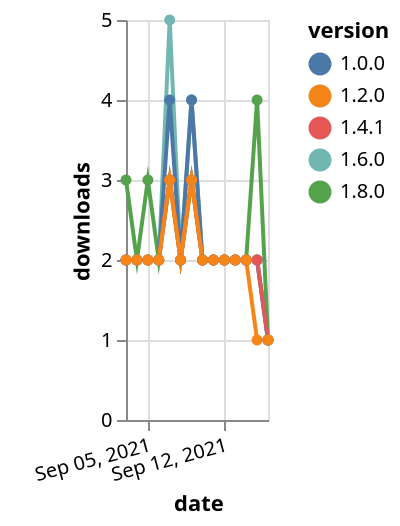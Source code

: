 {"$schema": "https://vega.github.io/schema/vega-lite/v5.json", "description": "A simple bar chart with embedded data.", "data": {"values": [{"date": "2021-09-03", "total": 741, "delta": 2, "version": "1.6.0"}, {"date": "2021-09-04", "total": 743, "delta": 2, "version": "1.6.0"}, {"date": "2021-09-05", "total": 745, "delta": 2, "version": "1.6.0"}, {"date": "2021-09-06", "total": 747, "delta": 2, "version": "1.6.0"}, {"date": "2021-09-07", "total": 752, "delta": 5, "version": "1.6.0"}, {"date": "2021-09-08", "total": 754, "delta": 2, "version": "1.6.0"}, {"date": "2021-09-09", "total": 758, "delta": 4, "version": "1.6.0"}, {"date": "2021-09-10", "total": 760, "delta": 2, "version": "1.6.0"}, {"date": "2021-09-11", "total": 762, "delta": 2, "version": "1.6.0"}, {"date": "2021-09-12", "total": 764, "delta": 2, "version": "1.6.0"}, {"date": "2021-09-13", "total": 766, "delta": 2, "version": "1.6.0"}, {"date": "2021-09-14", "total": 768, "delta": 2, "version": "1.6.0"}, {"date": "2021-09-15", "total": 770, "delta": 2, "version": "1.6.0"}, {"date": "2021-09-16", "total": 771, "delta": 1, "version": "1.6.0"}, {"date": "2021-09-03", "total": 245, "delta": 3, "version": "1.8.0"}, {"date": "2021-09-04", "total": 247, "delta": 2, "version": "1.8.0"}, {"date": "2021-09-05", "total": 250, "delta": 3, "version": "1.8.0"}, {"date": "2021-09-06", "total": 252, "delta": 2, "version": "1.8.0"}, {"date": "2021-09-07", "total": 255, "delta": 3, "version": "1.8.0"}, {"date": "2021-09-08", "total": 257, "delta": 2, "version": "1.8.0"}, {"date": "2021-09-09", "total": 260, "delta": 3, "version": "1.8.0"}, {"date": "2021-09-10", "total": 262, "delta": 2, "version": "1.8.0"}, {"date": "2021-09-11", "total": 264, "delta": 2, "version": "1.8.0"}, {"date": "2021-09-12", "total": 266, "delta": 2, "version": "1.8.0"}, {"date": "2021-09-13", "total": 268, "delta": 2, "version": "1.8.0"}, {"date": "2021-09-14", "total": 270, "delta": 2, "version": "1.8.0"}, {"date": "2021-09-15", "total": 274, "delta": 4, "version": "1.8.0"}, {"date": "2021-09-16", "total": 275, "delta": 1, "version": "1.8.0"}, {"date": "2021-09-03", "total": 1976, "delta": 2, "version": "1.0.0"}, {"date": "2021-09-04", "total": 1978, "delta": 2, "version": "1.0.0"}, {"date": "2021-09-05", "total": 1980, "delta": 2, "version": "1.0.0"}, {"date": "2021-09-06", "total": 1982, "delta": 2, "version": "1.0.0"}, {"date": "2021-09-07", "total": 1986, "delta": 4, "version": "1.0.0"}, {"date": "2021-09-08", "total": 1988, "delta": 2, "version": "1.0.0"}, {"date": "2021-09-09", "total": 1992, "delta": 4, "version": "1.0.0"}, {"date": "2021-09-10", "total": 1994, "delta": 2, "version": "1.0.0"}, {"date": "2021-09-11", "total": 1996, "delta": 2, "version": "1.0.0"}, {"date": "2021-09-12", "total": 1998, "delta": 2, "version": "1.0.0"}, {"date": "2021-09-13", "total": 2000, "delta": 2, "version": "1.0.0"}, {"date": "2021-09-14", "total": 2002, "delta": 2, "version": "1.0.0"}, {"date": "2021-09-15", "total": 2004, "delta": 2, "version": "1.0.0"}, {"date": "2021-09-16", "total": 2005, "delta": 1, "version": "1.0.0"}, {"date": "2021-09-03", "total": 1021, "delta": 2, "version": "1.4.1"}, {"date": "2021-09-04", "total": 1023, "delta": 2, "version": "1.4.1"}, {"date": "2021-09-05", "total": 1025, "delta": 2, "version": "1.4.1"}, {"date": "2021-09-06", "total": 1027, "delta": 2, "version": "1.4.1"}, {"date": "2021-09-07", "total": 1030, "delta": 3, "version": "1.4.1"}, {"date": "2021-09-08", "total": 1032, "delta": 2, "version": "1.4.1"}, {"date": "2021-09-09", "total": 1035, "delta": 3, "version": "1.4.1"}, {"date": "2021-09-10", "total": 1037, "delta": 2, "version": "1.4.1"}, {"date": "2021-09-11", "total": 1039, "delta": 2, "version": "1.4.1"}, {"date": "2021-09-12", "total": 1041, "delta": 2, "version": "1.4.1"}, {"date": "2021-09-13", "total": 1043, "delta": 2, "version": "1.4.1"}, {"date": "2021-09-14", "total": 1045, "delta": 2, "version": "1.4.1"}, {"date": "2021-09-15", "total": 1047, "delta": 2, "version": "1.4.1"}, {"date": "2021-09-16", "total": 1048, "delta": 1, "version": "1.4.1"}, {"date": "2021-09-03", "total": 1477, "delta": 2, "version": "1.2.0"}, {"date": "2021-09-04", "total": 1479, "delta": 2, "version": "1.2.0"}, {"date": "2021-09-05", "total": 1481, "delta": 2, "version": "1.2.0"}, {"date": "2021-09-06", "total": 1483, "delta": 2, "version": "1.2.0"}, {"date": "2021-09-07", "total": 1486, "delta": 3, "version": "1.2.0"}, {"date": "2021-09-08", "total": 1488, "delta": 2, "version": "1.2.0"}, {"date": "2021-09-09", "total": 1491, "delta": 3, "version": "1.2.0"}, {"date": "2021-09-10", "total": 1493, "delta": 2, "version": "1.2.0"}, {"date": "2021-09-11", "total": 1495, "delta": 2, "version": "1.2.0"}, {"date": "2021-09-12", "total": 1497, "delta": 2, "version": "1.2.0"}, {"date": "2021-09-13", "total": 1499, "delta": 2, "version": "1.2.0"}, {"date": "2021-09-14", "total": 1501, "delta": 2, "version": "1.2.0"}, {"date": "2021-09-15", "total": 1502, "delta": 1, "version": "1.2.0"}, {"date": "2021-09-16", "total": 1503, "delta": 1, "version": "1.2.0"}]}, "width": "container", "mark": {"type": "line", "point": {"filled": true}}, "encoding": {"x": {"field": "date", "type": "temporal", "timeUnit": "yearmonthdate", "title": "date", "axis": {"labelAngle": -15}}, "y": {"field": "delta", "type": "quantitative", "title": "downloads"}, "color": {"field": "version", "type": "nominal"}, "tooltip": {"field": "delta"}}}